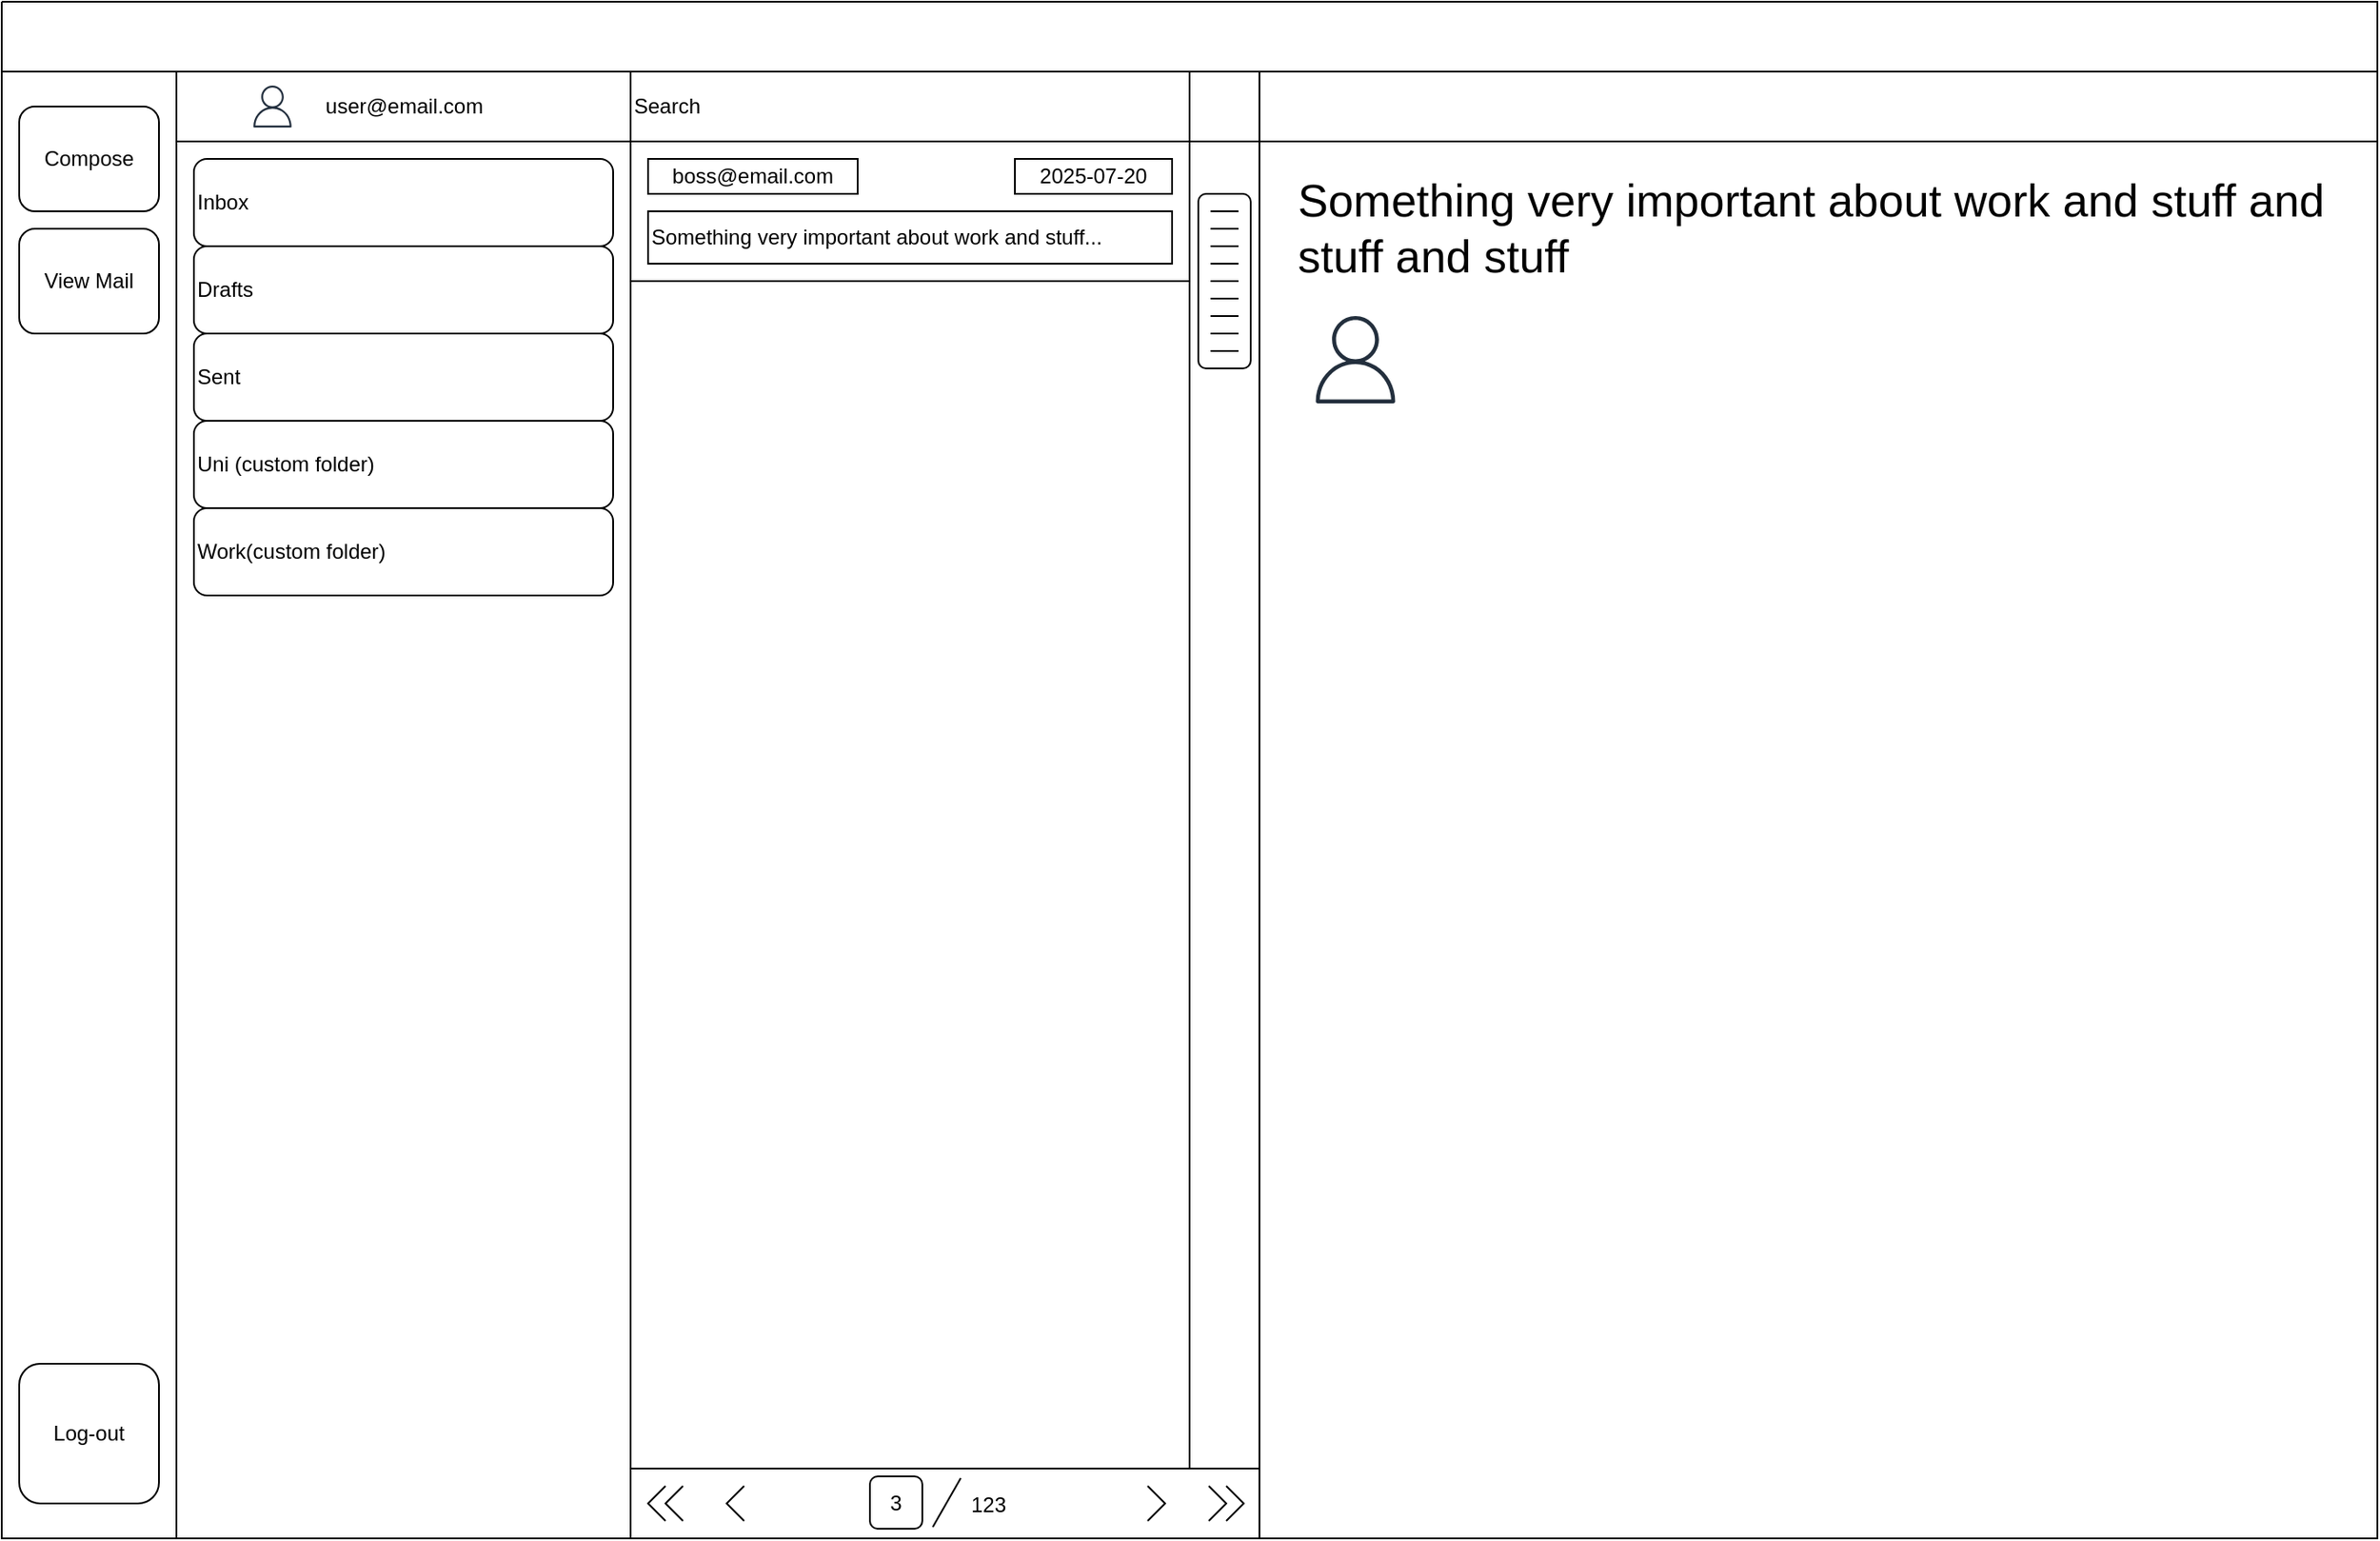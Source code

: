 <mxfile version="26.0.16">
  <diagram name="Page-1" id="9MPk2OMMetis38LG8JOn">
    <mxGraphModel dx="595" dy="390" grid="1" gridSize="10" guides="1" tooltips="1" connect="1" arrows="1" fold="1" page="0" pageScale="1" pageWidth="850" pageHeight="1100" math="0" shadow="0">
      <root>
        <mxCell id="0" />
        <mxCell id="1" parent="0" />
        <mxCell id="EK5eT8r6OQ1-qDXLQgK1-2" value="" style="swimlane;startSize=0;horizontal=0;" vertex="1" parent="1">
          <mxGeometry x="80" y="200" width="1360" height="880" as="geometry" />
        </mxCell>
        <mxCell id="EK5eT8r6OQ1-qDXLQgK1-8" value="" style="swimlane;startSize=0;" vertex="1" parent="EK5eT8r6OQ1-qDXLQgK1-2">
          <mxGeometry x="360" y="840" width="360" height="40" as="geometry" />
        </mxCell>
        <mxCell id="EK5eT8r6OQ1-qDXLQgK1-42" value="3" style="rounded=1;whiteSpace=wrap;html=1;" vertex="1" parent="EK5eT8r6OQ1-qDXLQgK1-8">
          <mxGeometry x="137" y="4.5" width="30" height="30" as="geometry" />
        </mxCell>
        <mxCell id="EK5eT8r6OQ1-qDXLQgK1-43" value="" style="endArrow=none;html=1;rounded=0;" edge="1" parent="EK5eT8r6OQ1-qDXLQgK1-8">
          <mxGeometry width="50" height="50" relative="1" as="geometry">
            <mxPoint x="173" y="33.5" as="sourcePoint" />
            <mxPoint x="189" y="5.5" as="targetPoint" />
          </mxGeometry>
        </mxCell>
        <mxCell id="EK5eT8r6OQ1-qDXLQgK1-44" value="123" style="text;html=1;align=center;verticalAlign=middle;whiteSpace=wrap;rounded=0;" vertex="1" parent="EK5eT8r6OQ1-qDXLQgK1-8">
          <mxGeometry x="187" y="5.5" width="36" height="30" as="geometry" />
        </mxCell>
        <mxCell id="EK5eT8r6OQ1-qDXLQgK1-48" value="" style="html=1;shadow=0;dashed=0;align=center;verticalAlign=middle;shape=mxgraph.arrows2.arrow;dy=0;dx=30;notch=30;" vertex="1" parent="EK5eT8r6OQ1-qDXLQgK1-8">
          <mxGeometry x="296" y="10" width="10" height="20" as="geometry" />
        </mxCell>
        <mxCell id="EK5eT8r6OQ1-qDXLQgK1-55" value="" style="html=1;shadow=0;dashed=0;align=center;verticalAlign=middle;shape=mxgraph.arrows2.arrow;dy=0;dx=30;notch=30;" vertex="1" parent="EK5eT8r6OQ1-qDXLQgK1-8">
          <mxGeometry x="341" y="10" width="10" height="20" as="geometry" />
        </mxCell>
        <mxCell id="EK5eT8r6OQ1-qDXLQgK1-54" value="" style="html=1;shadow=0;dashed=0;align=center;verticalAlign=middle;shape=mxgraph.arrows2.arrow;dy=0;dx=30;notch=30;" vertex="1" parent="EK5eT8r6OQ1-qDXLQgK1-8">
          <mxGeometry x="331" y="10" width="10" height="20" as="geometry" />
        </mxCell>
        <mxCell id="EK5eT8r6OQ1-qDXLQgK1-56" value="" style="html=1;shadow=0;dashed=0;align=center;verticalAlign=middle;shape=mxgraph.arrows2.arrow;dy=0;dx=30;notch=30;horizontal=0;rotation=180;" vertex="1" parent="EK5eT8r6OQ1-qDXLQgK1-8">
          <mxGeometry x="20" y="10" width="10" height="20" as="geometry" />
        </mxCell>
        <mxCell id="EK5eT8r6OQ1-qDXLQgK1-57" value="" style="html=1;shadow=0;dashed=0;align=center;verticalAlign=middle;shape=mxgraph.arrows2.arrow;dy=0;dx=30;notch=30;horizontal=0;rotation=180;" vertex="1" parent="EK5eT8r6OQ1-qDXLQgK1-8">
          <mxGeometry x="10" y="10" width="10" height="20" as="geometry" />
        </mxCell>
        <mxCell id="EK5eT8r6OQ1-qDXLQgK1-58" value="" style="html=1;shadow=0;dashed=0;align=center;verticalAlign=middle;shape=mxgraph.arrows2.arrow;dy=0;dx=30;notch=30;rotation=180;" vertex="1" parent="EK5eT8r6OQ1-qDXLQgK1-8">
          <mxGeometry x="55" y="10" width="10" height="20" as="geometry" />
        </mxCell>
        <mxCell id="EK5eT8r6OQ1-qDXLQgK1-10" value="" style="swimlane;startSize=0;" vertex="1" parent="EK5eT8r6OQ1-qDXLQgK1-2">
          <mxGeometry x="360" y="40" width="360" height="800" as="geometry" />
        </mxCell>
        <mxCell id="EK5eT8r6OQ1-qDXLQgK1-16" value="&lt;div align=&quot;left&quot;&gt;Search&lt;/div&gt;" style="rounded=0;whiteSpace=wrap;html=1;align=left;" vertex="1" parent="EK5eT8r6OQ1-qDXLQgK1-10">
          <mxGeometry width="320" height="40" as="geometry" />
        </mxCell>
        <mxCell id="EK5eT8r6OQ1-qDXLQgK1-62" value="" style="rounded=0;whiteSpace=wrap;html=1;" vertex="1" parent="EK5eT8r6OQ1-qDXLQgK1-10">
          <mxGeometry x="320" y="40" width="40" height="760" as="geometry" />
        </mxCell>
        <mxCell id="EK5eT8r6OQ1-qDXLQgK1-63" value="" style="rounded=1;whiteSpace=wrap;html=1;" vertex="1" parent="EK5eT8r6OQ1-qDXLQgK1-10">
          <mxGeometry x="325" y="70" width="30" height="100" as="geometry" />
        </mxCell>
        <mxCell id="EK5eT8r6OQ1-qDXLQgK1-65" value="" style="endArrow=none;html=1;rounded=0;" edge="1" parent="EK5eT8r6OQ1-qDXLQgK1-10">
          <mxGeometry width="50" height="50" relative="1" as="geometry">
            <mxPoint x="332" y="90" as="sourcePoint" />
            <mxPoint x="348" y="90" as="targetPoint" />
            <Array as="points">
              <mxPoint x="336" y="90" />
            </Array>
          </mxGeometry>
        </mxCell>
        <mxCell id="EK5eT8r6OQ1-qDXLQgK1-66" value="" style="endArrow=none;html=1;rounded=0;" edge="1" parent="EK5eT8r6OQ1-qDXLQgK1-10">
          <mxGeometry width="50" height="50" relative="1" as="geometry">
            <mxPoint x="332" y="100" as="sourcePoint" />
            <mxPoint x="348" y="100" as="targetPoint" />
            <Array as="points">
              <mxPoint x="336" y="100" />
            </Array>
          </mxGeometry>
        </mxCell>
        <mxCell id="EK5eT8r6OQ1-qDXLQgK1-68" value="" style="endArrow=none;html=1;rounded=0;" edge="1" parent="EK5eT8r6OQ1-qDXLQgK1-10">
          <mxGeometry width="50" height="50" relative="1" as="geometry">
            <mxPoint x="332" y="110" as="sourcePoint" />
            <mxPoint x="348" y="110" as="targetPoint" />
            <Array as="points">
              <mxPoint x="336" y="110" />
            </Array>
          </mxGeometry>
        </mxCell>
        <mxCell id="EK5eT8r6OQ1-qDXLQgK1-69" value="" style="endArrow=none;html=1;rounded=0;" edge="1" parent="EK5eT8r6OQ1-qDXLQgK1-10">
          <mxGeometry width="50" height="50" relative="1" as="geometry">
            <mxPoint x="332" y="120" as="sourcePoint" />
            <mxPoint x="348" y="120" as="targetPoint" />
            <Array as="points">
              <mxPoint x="336" y="120" />
            </Array>
          </mxGeometry>
        </mxCell>
        <mxCell id="EK5eT8r6OQ1-qDXLQgK1-70" value="" style="endArrow=none;html=1;rounded=0;" edge="1" parent="EK5eT8r6OQ1-qDXLQgK1-10">
          <mxGeometry width="50" height="50" relative="1" as="geometry">
            <mxPoint x="332" y="130" as="sourcePoint" />
            <mxPoint x="348" y="130" as="targetPoint" />
            <Array as="points">
              <mxPoint x="336" y="130" />
            </Array>
          </mxGeometry>
        </mxCell>
        <mxCell id="EK5eT8r6OQ1-qDXLQgK1-71" value="" style="endArrow=none;html=1;rounded=0;" edge="1" parent="EK5eT8r6OQ1-qDXLQgK1-10">
          <mxGeometry width="50" height="50" relative="1" as="geometry">
            <mxPoint x="332" y="140" as="sourcePoint" />
            <mxPoint x="348" y="140" as="targetPoint" />
            <Array as="points">
              <mxPoint x="336" y="140" />
            </Array>
          </mxGeometry>
        </mxCell>
        <mxCell id="EK5eT8r6OQ1-qDXLQgK1-72" value="" style="endArrow=none;html=1;rounded=0;" edge="1" parent="EK5eT8r6OQ1-qDXLQgK1-10">
          <mxGeometry width="50" height="50" relative="1" as="geometry">
            <mxPoint x="332" y="150" as="sourcePoint" />
            <mxPoint x="348" y="150" as="targetPoint" />
            <Array as="points">
              <mxPoint x="336" y="150" />
            </Array>
          </mxGeometry>
        </mxCell>
        <mxCell id="EK5eT8r6OQ1-qDXLQgK1-73" value="" style="endArrow=none;html=1;rounded=0;" edge="1" parent="EK5eT8r6OQ1-qDXLQgK1-10">
          <mxGeometry width="50" height="50" relative="1" as="geometry">
            <mxPoint x="332" y="160" as="sourcePoint" />
            <mxPoint x="348" y="160" as="targetPoint" />
            <Array as="points">
              <mxPoint x="336" y="160" />
            </Array>
          </mxGeometry>
        </mxCell>
        <mxCell id="EK5eT8r6OQ1-qDXLQgK1-74" value="" style="endArrow=none;html=1;rounded=0;" edge="1" parent="EK5eT8r6OQ1-qDXLQgK1-10">
          <mxGeometry width="50" height="50" relative="1" as="geometry">
            <mxPoint x="332" y="80" as="sourcePoint" />
            <mxPoint x="348" y="80" as="targetPoint" />
            <Array as="points">
              <mxPoint x="336" y="80" />
              <mxPoint x="340" y="80" />
            </Array>
          </mxGeometry>
        </mxCell>
        <mxCell id="EK5eT8r6OQ1-qDXLQgK1-17" value="" style="rounded=0;whiteSpace=wrap;html=1;" vertex="1" parent="EK5eT8r6OQ1-qDXLQgK1-2">
          <mxGeometry x="360" y="80" width="320" height="80" as="geometry" />
        </mxCell>
        <mxCell id="EK5eT8r6OQ1-qDXLQgK1-25" value="boss@email.com" style="rounded=0;whiteSpace=wrap;html=1;" vertex="1" parent="EK5eT8r6OQ1-qDXLQgK1-2">
          <mxGeometry x="370" y="90" width="120" height="20" as="geometry" />
        </mxCell>
        <mxCell id="EK5eT8r6OQ1-qDXLQgK1-26" value="2025-07-20" style="rounded=0;whiteSpace=wrap;html=1;" vertex="1" parent="EK5eT8r6OQ1-qDXLQgK1-2">
          <mxGeometry x="580" y="90" width="90" height="20" as="geometry" />
        </mxCell>
        <mxCell id="EK5eT8r6OQ1-qDXLQgK1-27" value="Something very important about work and stuff..." style="rounded=0;whiteSpace=wrap;html=1;align=left;" vertex="1" parent="EK5eT8r6OQ1-qDXLQgK1-2">
          <mxGeometry x="370" y="120" width="300" height="30" as="geometry" />
        </mxCell>
        <mxCell id="EK5eT8r6OQ1-qDXLQgK1-29" value="Inbox" style="rounded=1;whiteSpace=wrap;html=1;align=left;" vertex="1" parent="EK5eT8r6OQ1-qDXLQgK1-2">
          <mxGeometry x="110" y="90" width="240" height="50" as="geometry" />
        </mxCell>
        <mxCell id="EK5eT8r6OQ1-qDXLQgK1-31" value="&lt;div&gt;Drafts&lt;/div&gt;" style="rounded=1;whiteSpace=wrap;html=1;align=left;" vertex="1" parent="EK5eT8r6OQ1-qDXLQgK1-2">
          <mxGeometry x="110" y="140" width="240" height="50" as="geometry" />
        </mxCell>
        <mxCell id="EK5eT8r6OQ1-qDXLQgK1-32" value="Sent" style="rounded=1;whiteSpace=wrap;html=1;align=left;" vertex="1" parent="EK5eT8r6OQ1-qDXLQgK1-2">
          <mxGeometry x="110" y="190" width="240" height="50" as="geometry" />
        </mxCell>
        <mxCell id="EK5eT8r6OQ1-qDXLQgK1-33" value="Uni (custom folder)" style="rounded=1;whiteSpace=wrap;html=1;align=left;" vertex="1" parent="EK5eT8r6OQ1-qDXLQgK1-2">
          <mxGeometry x="110" y="240" width="240" height="50" as="geometry" />
        </mxCell>
        <mxCell id="EK5eT8r6OQ1-qDXLQgK1-34" value="&lt;div&gt;Work(custom folder)&lt;/div&gt;" style="rounded=1;whiteSpace=wrap;html=1;align=left;" vertex="1" parent="EK5eT8r6OQ1-qDXLQgK1-2">
          <mxGeometry x="110" y="290" width="240" height="50" as="geometry" />
        </mxCell>
        <mxCell id="EK5eT8r6OQ1-qDXLQgK1-60" value="" style="rounded=0;whiteSpace=wrap;html=1;" vertex="1" parent="EK5eT8r6OQ1-qDXLQgK1-2">
          <mxGeometry x="680" y="40" width="40" height="40" as="geometry" />
        </mxCell>
        <mxCell id="EK5eT8r6OQ1-qDXLQgK1-75" value="" style="swimlane;startSize=0;" vertex="1" parent="EK5eT8r6OQ1-qDXLQgK1-2">
          <mxGeometry x="720" y="40" width="640" height="40" as="geometry" />
        </mxCell>
        <mxCell id="EK5eT8r6OQ1-qDXLQgK1-76" value="Something very important about work and stuff and stuff and stuff" style="text;html=1;align=left;verticalAlign=middle;whiteSpace=wrap;rounded=0;fontSize=26;" vertex="1" parent="EK5eT8r6OQ1-qDXLQgK1-2">
          <mxGeometry x="740" y="100" width="610" height="60" as="geometry" />
        </mxCell>
        <mxCell id="EK5eT8r6OQ1-qDXLQgK1-81" value="" style="sketch=0;outlineConnect=0;fontColor=#232F3E;gradientColor=none;fillColor=#232F3D;strokeColor=none;dashed=0;verticalLabelPosition=bottom;verticalAlign=top;align=center;html=1;fontSize=12;fontStyle=0;aspect=fixed;pointerEvents=1;shape=mxgraph.aws4.user;" vertex="1" parent="EK5eT8r6OQ1-qDXLQgK1-2">
          <mxGeometry x="750" y="180" width="50" height="50" as="geometry" />
        </mxCell>
        <mxCell id="EK5eT8r6OQ1-qDXLQgK1-4" value="" style="swimlane;startSize=0;" vertex="1" parent="1">
          <mxGeometry x="80" y="200" width="1360" height="40" as="geometry" />
        </mxCell>
        <mxCell id="EK5eT8r6OQ1-qDXLQgK1-3" value="" style="swimlane;startSize=0;" vertex="1" parent="1">
          <mxGeometry x="80" y="240" width="100" height="840" as="geometry" />
        </mxCell>
        <mxCell id="EK5eT8r6OQ1-qDXLQgK1-13" value="Compose" style="rounded=1;whiteSpace=wrap;html=1;" vertex="1" parent="EK5eT8r6OQ1-qDXLQgK1-3">
          <mxGeometry x="10" y="20" width="80" height="60" as="geometry" />
        </mxCell>
        <mxCell id="EK5eT8r6OQ1-qDXLQgK1-14" value="&lt;div&gt;View Mail&lt;/div&gt;" style="rounded=1;whiteSpace=wrap;html=1;" vertex="1" parent="EK5eT8r6OQ1-qDXLQgK1-3">
          <mxGeometry x="10" y="90" width="80" height="60" as="geometry" />
        </mxCell>
        <mxCell id="EK5eT8r6OQ1-qDXLQgK1-15" value="Log-out" style="rounded=1;whiteSpace=wrap;html=1;" vertex="1" parent="EK5eT8r6OQ1-qDXLQgK1-3">
          <mxGeometry x="10" y="740" width="80" height="80" as="geometry" />
        </mxCell>
        <mxCell id="EK5eT8r6OQ1-qDXLQgK1-39" value="" style="swimlane;startSize=0;fillColor=default;fillStyle=solid;" vertex="1" parent="1">
          <mxGeometry x="180" y="240" width="260" height="40" as="geometry" />
        </mxCell>
        <mxCell id="EK5eT8r6OQ1-qDXLQgK1-40" value="user@email.com" style="text;html=1;align=center;verticalAlign=middle;resizable=0;points=[];autosize=1;strokeColor=none;fillColor=none;" vertex="1" parent="EK5eT8r6OQ1-qDXLQgK1-39">
          <mxGeometry x="75" y="5" width="110" height="30" as="geometry" />
        </mxCell>
        <mxCell id="EK5eT8r6OQ1-qDXLQgK1-78" value="" style="sketch=0;outlineConnect=0;fontColor=#232F3E;gradientColor=none;strokeColor=#232F3E;fillColor=#ffffff;dashed=0;verticalLabelPosition=bottom;verticalAlign=top;align=center;html=1;fontSize=12;fontStyle=0;aspect=fixed;shape=mxgraph.aws4.resourceIcon;resIcon=mxgraph.aws4.user;" vertex="1" parent="EK5eT8r6OQ1-qDXLQgK1-39">
          <mxGeometry x="40" y="5" width="30" height="30" as="geometry" />
        </mxCell>
      </root>
    </mxGraphModel>
  </diagram>
</mxfile>
